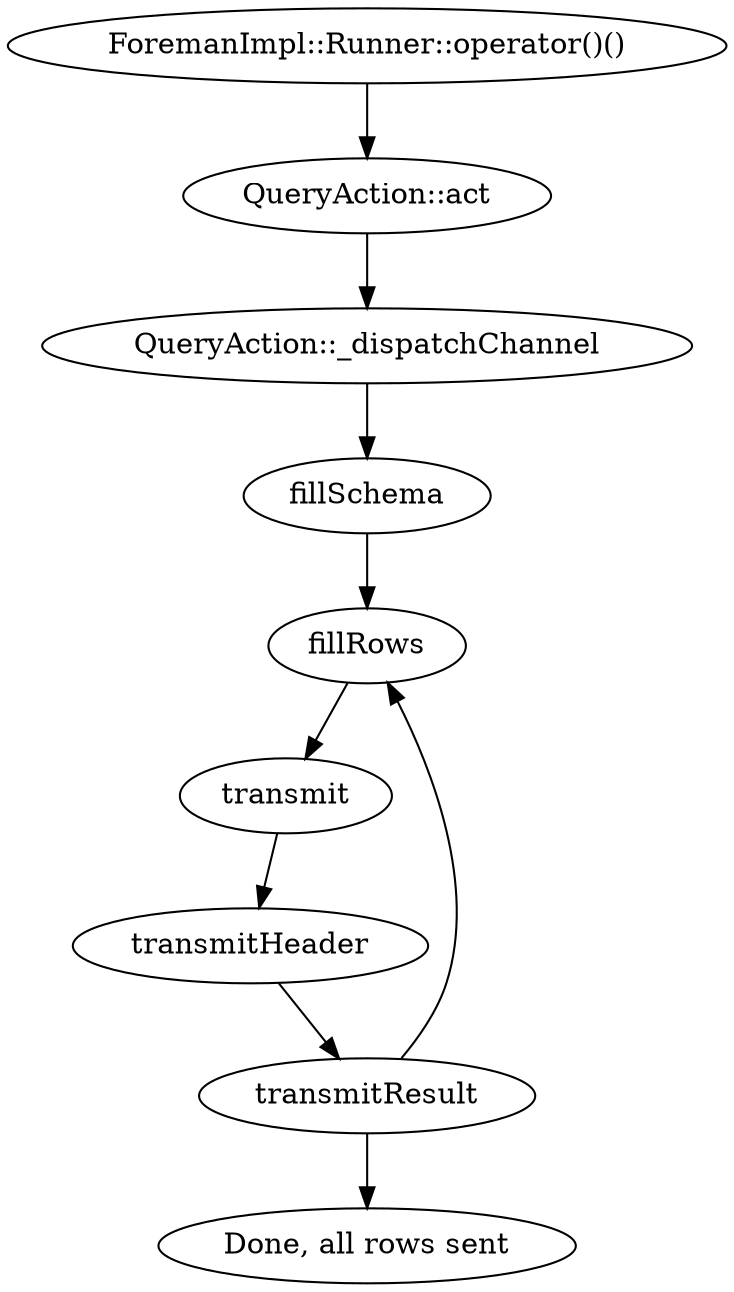 digraph G {
        "ForemanImpl::Runner::operator()()" -> "QueryAction::act" -> "QueryAction::_dispatchChannel" -> 
            fillSchema -> fillRows -> transmit -> transmitHeader -> transmitResult -> 
            "Done, all rows sent";
        transmitResult -> fillRows;
}